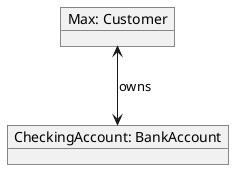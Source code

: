 @startuml Aufgabe 2 b2)

skinparam classAttributeIconSize 0

object "Max: Customer" as max
object "CheckingAccount: BankAccount" as checkings

max <--> checkings: "owns"

@enduml

